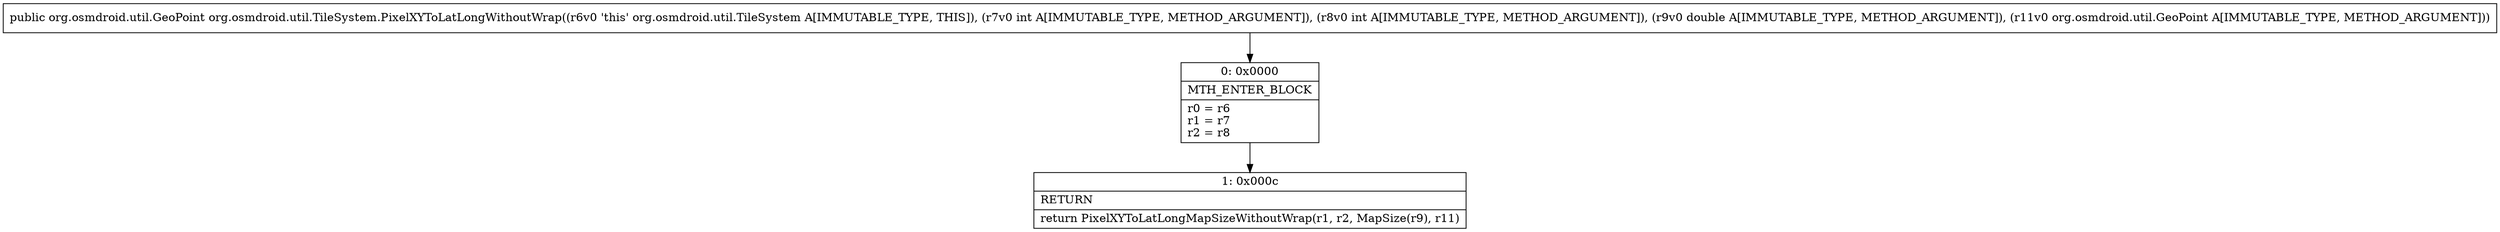 digraph "CFG fororg.osmdroid.util.TileSystem.PixelXYToLatLongWithoutWrap(IIDLorg\/osmdroid\/util\/GeoPoint;)Lorg\/osmdroid\/util\/GeoPoint;" {
Node_0 [shape=record,label="{0\:\ 0x0000|MTH_ENTER_BLOCK\l|r0 = r6\lr1 = r7\lr2 = r8\l}"];
Node_1 [shape=record,label="{1\:\ 0x000c|RETURN\l|return PixelXYToLatLongMapSizeWithoutWrap(r1, r2, MapSize(r9), r11)\l}"];
MethodNode[shape=record,label="{public org.osmdroid.util.GeoPoint org.osmdroid.util.TileSystem.PixelXYToLatLongWithoutWrap((r6v0 'this' org.osmdroid.util.TileSystem A[IMMUTABLE_TYPE, THIS]), (r7v0 int A[IMMUTABLE_TYPE, METHOD_ARGUMENT]), (r8v0 int A[IMMUTABLE_TYPE, METHOD_ARGUMENT]), (r9v0 double A[IMMUTABLE_TYPE, METHOD_ARGUMENT]), (r11v0 org.osmdroid.util.GeoPoint A[IMMUTABLE_TYPE, METHOD_ARGUMENT])) }"];
MethodNode -> Node_0;
Node_0 -> Node_1;
}

